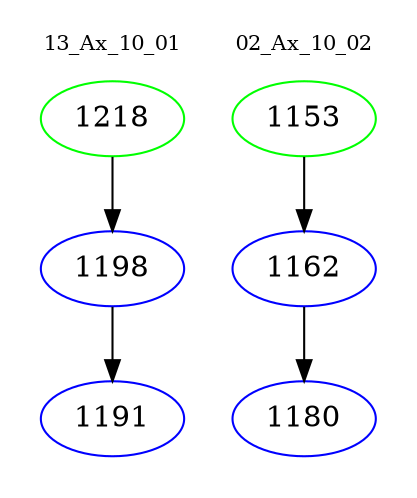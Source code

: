 digraph{
subgraph cluster_0 {
color = white
label = "13_Ax_10_01";
fontsize=10;
T0_1218 [label="1218", color="green"]
T0_1218 -> T0_1198 [color="black"]
T0_1198 [label="1198", color="blue"]
T0_1198 -> T0_1191 [color="black"]
T0_1191 [label="1191", color="blue"]
}
subgraph cluster_1 {
color = white
label = "02_Ax_10_02";
fontsize=10;
T1_1153 [label="1153", color="green"]
T1_1153 -> T1_1162 [color="black"]
T1_1162 [label="1162", color="blue"]
T1_1162 -> T1_1180 [color="black"]
T1_1180 [label="1180", color="blue"]
}
}
